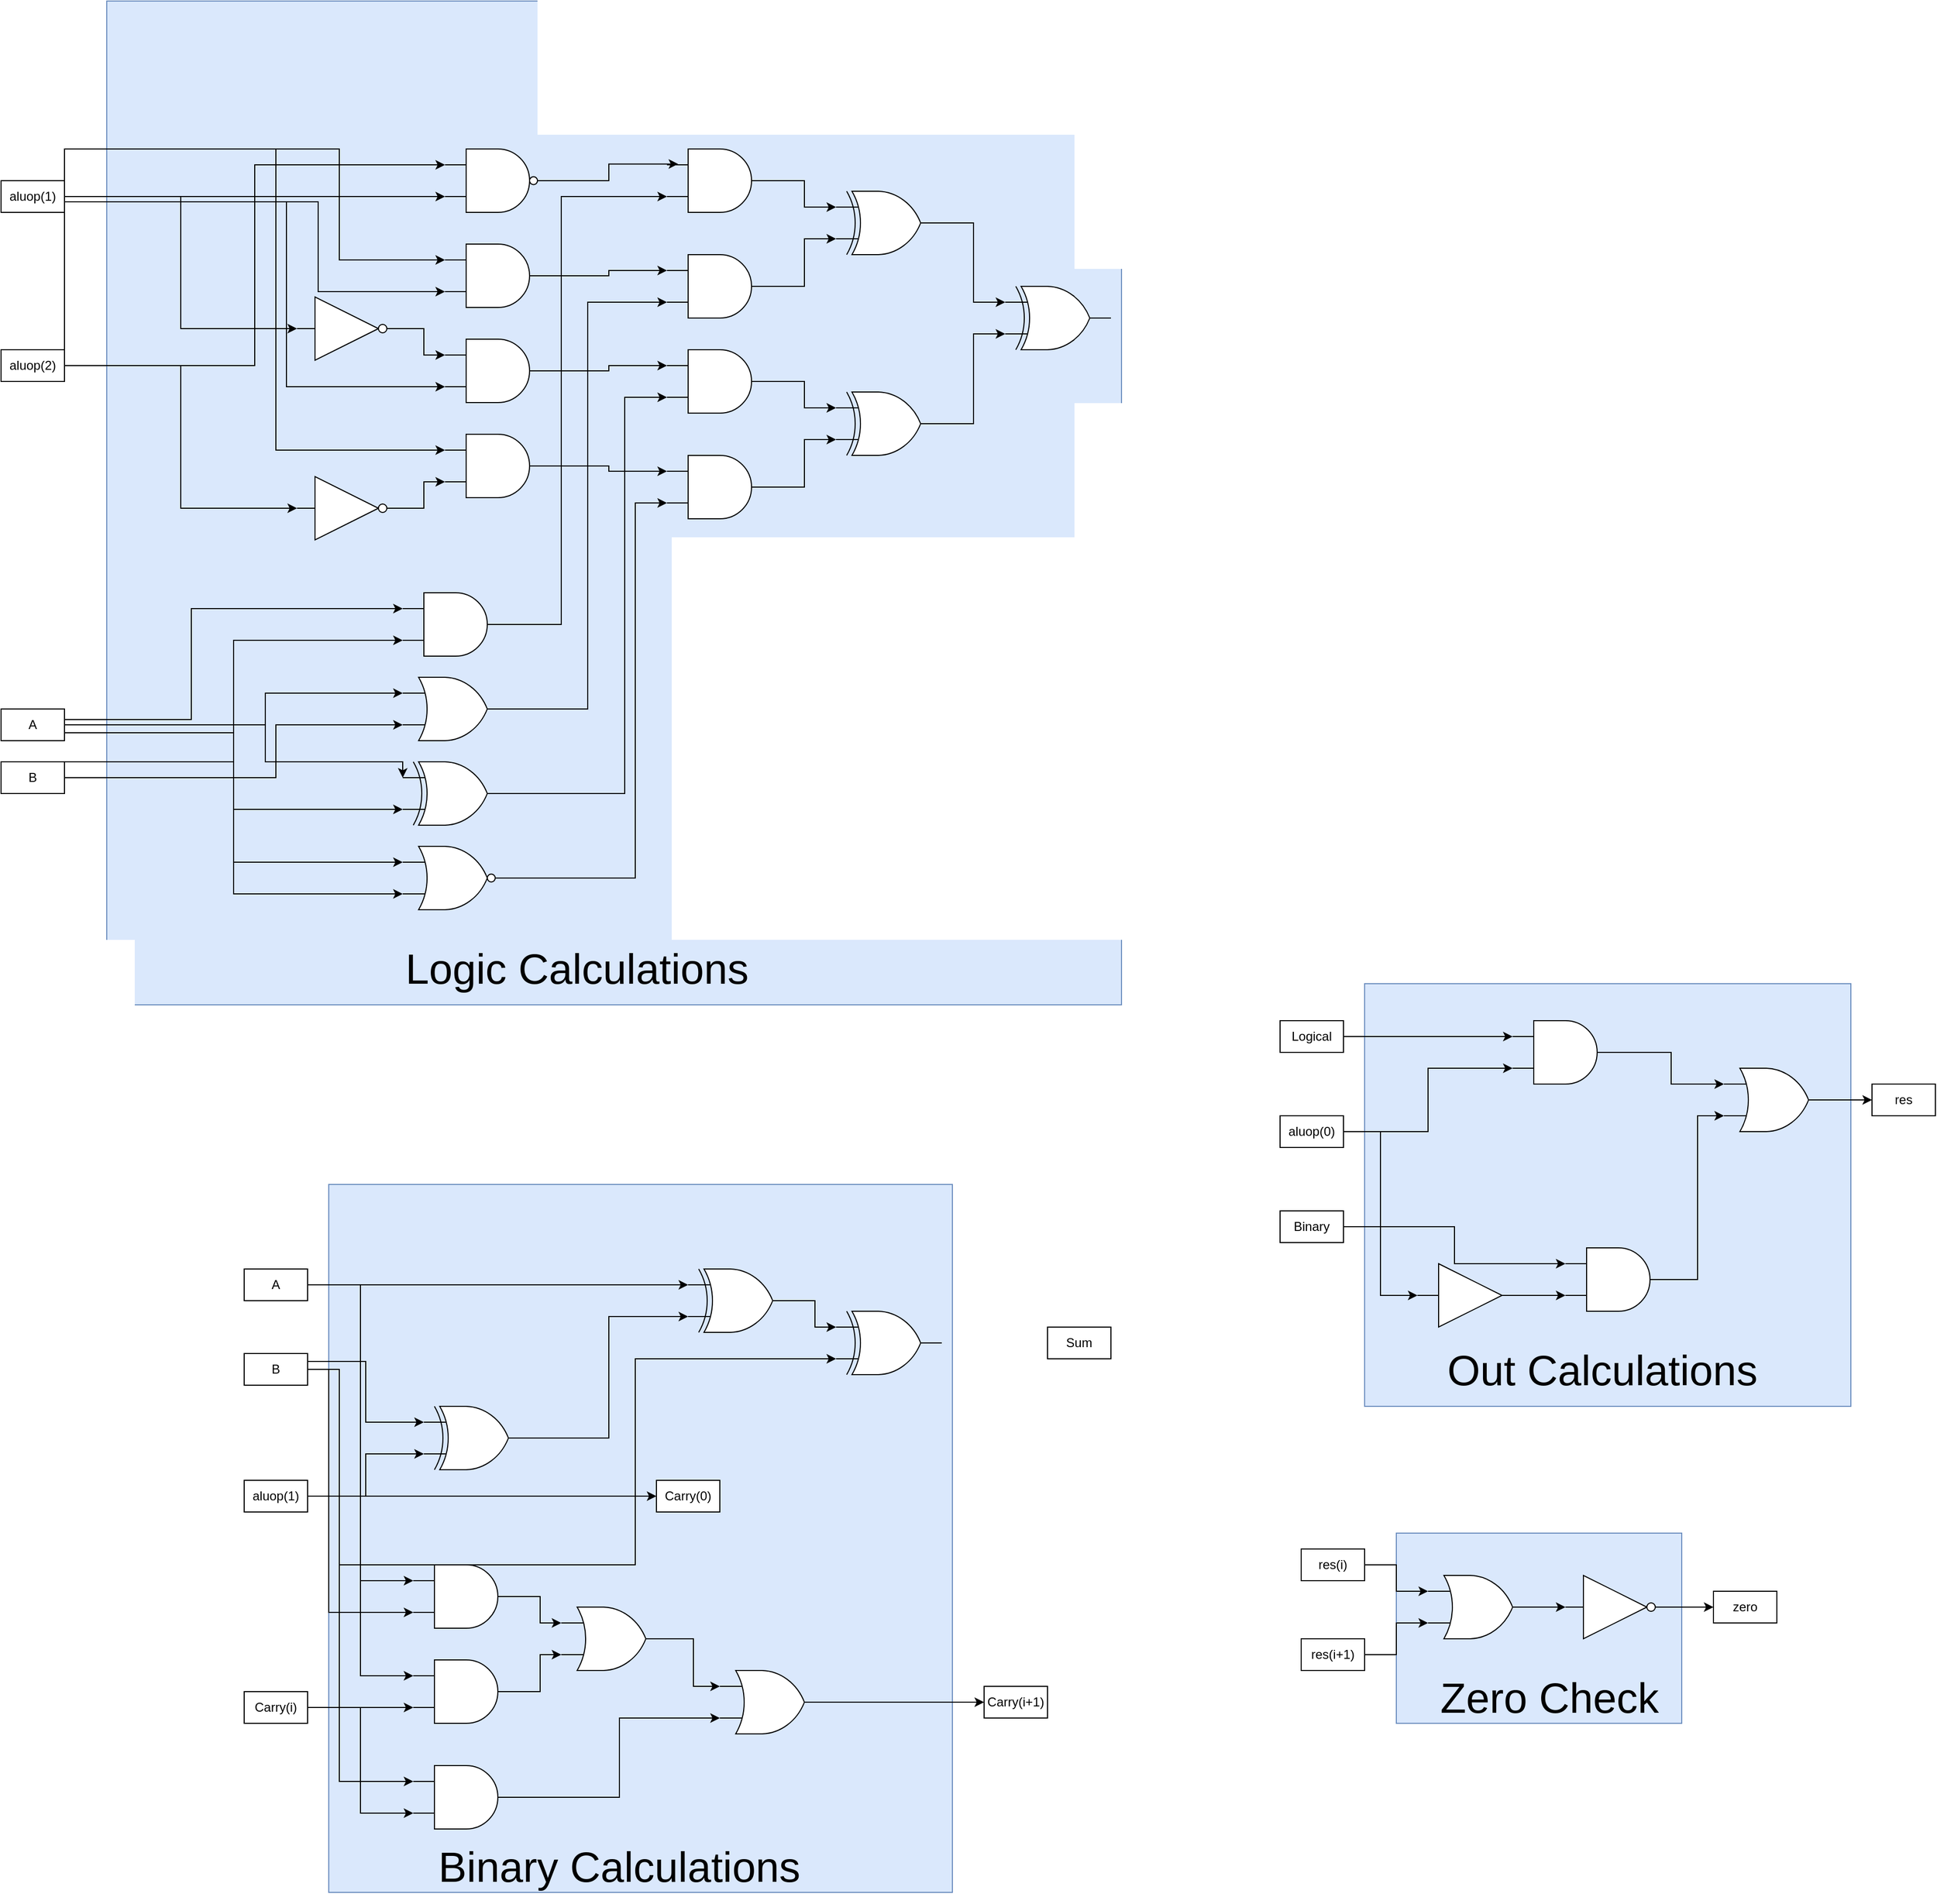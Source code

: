 <mxfile version="24.0.7" type="github">
  <diagram name="Page-1" id="0dgwUo-tSJjgy4s31wGA">
    <mxGraphModel dx="2560" dy="1287" grid="1" gridSize="10" guides="1" tooltips="1" connect="1" arrows="1" fold="1" page="1" pageScale="1" pageWidth="850" pageHeight="1100" math="0" shadow="0">
      <root>
        <mxCell id="0" />
        <mxCell id="1" parent="0" />
        <mxCell id="i6siqstiRKPXGyHys1UC-155" value="" style="rounded=0;whiteSpace=wrap;html=1;fillColor=#dae8fc;strokeColor=#6c8ebf;" vertex="1" parent="1">
          <mxGeometry x="1160" y="1620" width="270" height="180" as="geometry" />
        </mxCell>
        <mxCell id="i6siqstiRKPXGyHys1UC-143" value="" style="rounded=0;whiteSpace=wrap;html=1;fillColor=#dae8fc;strokeColor=#6c8ebf;" vertex="1" parent="1">
          <mxGeometry x="1130" y="1100" width="460" height="400" as="geometry" />
        </mxCell>
        <mxCell id="i6siqstiRKPXGyHys1UC-127" value="" style="rounded=0;whiteSpace=wrap;html=1;fillColor=#dae8fc;strokeColor=#6c8ebf;" vertex="1" parent="1">
          <mxGeometry x="150" y="1290" width="590" height="670" as="geometry" />
        </mxCell>
        <mxCell id="i6siqstiRKPXGyHys1UC-72" value="" style="rounded=0;whiteSpace=wrap;html=1;fillColor=#dae8fc;strokeColor=#6c8ebf;" vertex="1" parent="1">
          <mxGeometry x="-60" y="170" width="960" height="950" as="geometry" />
        </mxCell>
        <mxCell id="i6siqstiRKPXGyHys1UC-1" value="" style="verticalLabelPosition=bottom;shadow=0;dashed=0;align=center;html=1;verticalAlign=top;shape=mxgraph.electrical.logic_gates.logic_gate;operation=xor;" vertex="1" parent="1">
          <mxGeometry x="630" y="350" width="100" height="60" as="geometry" />
        </mxCell>
        <mxCell id="i6siqstiRKPXGyHys1UC-2" value="" style="verticalLabelPosition=bottom;shadow=0;dashed=0;align=center;html=1;verticalAlign=top;shape=mxgraph.electrical.logic_gates.logic_gate;operation=xor;" vertex="1" parent="1">
          <mxGeometry x="630" y="540" width="100" height="60" as="geometry" />
        </mxCell>
        <mxCell id="i6siqstiRKPXGyHys1UC-3" value="" style="verticalLabelPosition=bottom;shadow=0;dashed=0;align=center;html=1;verticalAlign=top;shape=mxgraph.electrical.logic_gates.logic_gate;operation=xor;" vertex="1" parent="1">
          <mxGeometry x="790" y="440" width="100" height="60" as="geometry" />
        </mxCell>
        <mxCell id="i6siqstiRKPXGyHys1UC-4" style="edgeStyle=orthogonalEdgeStyle;rounded=0;orthogonalLoop=1;jettySize=auto;html=1;exitX=1;exitY=0.5;exitDx=0;exitDy=0;exitPerimeter=0;entryX=0;entryY=0.75;entryDx=0;entryDy=0;entryPerimeter=0;" edge="1" parent="1" source="i6siqstiRKPXGyHys1UC-2" target="i6siqstiRKPXGyHys1UC-3">
          <mxGeometry relative="1" as="geometry" />
        </mxCell>
        <mxCell id="i6siqstiRKPXGyHys1UC-5" style="edgeStyle=orthogonalEdgeStyle;rounded=0;orthogonalLoop=1;jettySize=auto;html=1;exitX=1;exitY=0.5;exitDx=0;exitDy=0;exitPerimeter=0;entryX=0;entryY=0.25;entryDx=0;entryDy=0;entryPerimeter=0;" edge="1" parent="1" source="i6siqstiRKPXGyHys1UC-1" target="i6siqstiRKPXGyHys1UC-3">
          <mxGeometry relative="1" as="geometry" />
        </mxCell>
        <mxCell id="i6siqstiRKPXGyHys1UC-6" value="" style="verticalLabelPosition=bottom;shadow=0;dashed=0;align=center;html=1;verticalAlign=top;shape=mxgraph.electrical.logic_gates.logic_gate;operation=and;" vertex="1" parent="1">
          <mxGeometry x="470" y="310" width="100" height="60" as="geometry" />
        </mxCell>
        <mxCell id="i6siqstiRKPXGyHys1UC-7" value="" style="verticalLabelPosition=bottom;shadow=0;dashed=0;align=center;html=1;verticalAlign=top;shape=mxgraph.electrical.logic_gates.logic_gate;operation=and;" vertex="1" parent="1">
          <mxGeometry x="470" y="410" width="100" height="60" as="geometry" />
        </mxCell>
        <mxCell id="i6siqstiRKPXGyHys1UC-8" value="" style="verticalLabelPosition=bottom;shadow=0;dashed=0;align=center;html=1;verticalAlign=top;shape=mxgraph.electrical.logic_gates.logic_gate;operation=and;" vertex="1" parent="1">
          <mxGeometry x="470" y="500" width="100" height="60" as="geometry" />
        </mxCell>
        <mxCell id="i6siqstiRKPXGyHys1UC-9" value="" style="verticalLabelPosition=bottom;shadow=0;dashed=0;align=center;html=1;verticalAlign=top;shape=mxgraph.electrical.logic_gates.logic_gate;operation=and;" vertex="1" parent="1">
          <mxGeometry x="470" y="600" width="100" height="60" as="geometry" />
        </mxCell>
        <mxCell id="i6siqstiRKPXGyHys1UC-10" style="edgeStyle=orthogonalEdgeStyle;rounded=0;orthogonalLoop=1;jettySize=auto;html=1;exitX=1;exitY=0.5;exitDx=0;exitDy=0;exitPerimeter=0;entryX=0;entryY=0.25;entryDx=0;entryDy=0;entryPerimeter=0;" edge="1" parent="1" source="i6siqstiRKPXGyHys1UC-6" target="i6siqstiRKPXGyHys1UC-1">
          <mxGeometry relative="1" as="geometry" />
        </mxCell>
        <mxCell id="i6siqstiRKPXGyHys1UC-11" style="edgeStyle=orthogonalEdgeStyle;rounded=0;orthogonalLoop=1;jettySize=auto;html=1;exitX=1;exitY=0.5;exitDx=0;exitDy=0;exitPerimeter=0;entryX=0;entryY=0.75;entryDx=0;entryDy=0;entryPerimeter=0;" edge="1" parent="1" source="i6siqstiRKPXGyHys1UC-7" target="i6siqstiRKPXGyHys1UC-1">
          <mxGeometry relative="1" as="geometry" />
        </mxCell>
        <mxCell id="i6siqstiRKPXGyHys1UC-12" style="edgeStyle=orthogonalEdgeStyle;rounded=0;orthogonalLoop=1;jettySize=auto;html=1;exitX=1;exitY=0.5;exitDx=0;exitDy=0;exitPerimeter=0;entryX=0;entryY=0.25;entryDx=0;entryDy=0;entryPerimeter=0;" edge="1" parent="1" source="i6siqstiRKPXGyHys1UC-8" target="i6siqstiRKPXGyHys1UC-2">
          <mxGeometry relative="1" as="geometry" />
        </mxCell>
        <mxCell id="i6siqstiRKPXGyHys1UC-13" style="edgeStyle=orthogonalEdgeStyle;rounded=0;orthogonalLoop=1;jettySize=auto;html=1;exitX=1;exitY=0.5;exitDx=0;exitDy=0;exitPerimeter=0;entryX=0;entryY=0.75;entryDx=0;entryDy=0;entryPerimeter=0;" edge="1" parent="1" source="i6siqstiRKPXGyHys1UC-9" target="i6siqstiRKPXGyHys1UC-2">
          <mxGeometry relative="1" as="geometry" />
        </mxCell>
        <mxCell id="i6siqstiRKPXGyHys1UC-14" value="" style="verticalLabelPosition=bottom;shadow=0;dashed=0;align=center;html=1;verticalAlign=top;shape=mxgraph.electrical.logic_gates.logic_gate;operation=and;negating=1;negSize=0.15;" vertex="1" parent="1">
          <mxGeometry x="260" y="310" width="100" height="60" as="geometry" />
        </mxCell>
        <mxCell id="i6siqstiRKPXGyHys1UC-15" value="aluop(1)" style="whiteSpace=wrap;html=1;" vertex="1" parent="1">
          <mxGeometry x="-160" y="340" width="60" height="30" as="geometry" />
        </mxCell>
        <mxCell id="i6siqstiRKPXGyHys1UC-17" value="aluop(2)" style="whiteSpace=wrap;html=1;" vertex="1" parent="1">
          <mxGeometry x="-160" y="500" width="60" height="30" as="geometry" />
        </mxCell>
        <mxCell id="i6siqstiRKPXGyHys1UC-18" value="A" style="whiteSpace=wrap;html=1;" vertex="1" parent="1">
          <mxGeometry x="-160" y="840" width="60" height="30" as="geometry" />
        </mxCell>
        <mxCell id="i6siqstiRKPXGyHys1UC-19" value="B" style="whiteSpace=wrap;html=1;" vertex="1" parent="1">
          <mxGeometry x="-160" y="890" width="60" height="30" as="geometry" />
        </mxCell>
        <mxCell id="i6siqstiRKPXGyHys1UC-20" style="edgeStyle=orthogonalEdgeStyle;rounded=0;orthogonalLoop=1;jettySize=auto;html=1;exitX=1;exitY=0.5;exitDx=0;exitDy=0;entryX=0;entryY=0.25;entryDx=0;entryDy=0;entryPerimeter=0;" edge="1" parent="1" source="i6siqstiRKPXGyHys1UC-15" target="i6siqstiRKPXGyHys1UC-14">
          <mxGeometry relative="1" as="geometry">
            <mxPoint x="240" y="320" as="targetPoint" />
          </mxGeometry>
        </mxCell>
        <mxCell id="i6siqstiRKPXGyHys1UC-21" style="edgeStyle=orthogonalEdgeStyle;rounded=0;orthogonalLoop=1;jettySize=auto;html=1;exitX=1;exitY=0.5;exitDx=0;exitDy=0;entryX=0;entryY=0.75;entryDx=0;entryDy=0;entryPerimeter=0;" edge="1" parent="1" source="i6siqstiRKPXGyHys1UC-17" target="i6siqstiRKPXGyHys1UC-14">
          <mxGeometry relative="1" as="geometry">
            <mxPoint x="240" y="350" as="targetPoint" />
          </mxGeometry>
        </mxCell>
        <mxCell id="i6siqstiRKPXGyHys1UC-28" value="" style="verticalLabelPosition=bottom;shadow=0;dashed=0;align=center;html=1;verticalAlign=top;shape=mxgraph.electrical.logic_gates.logic_gate;operation=and;" vertex="1" parent="1">
          <mxGeometry x="260" y="490" width="100" height="60" as="geometry" />
        </mxCell>
        <mxCell id="i6siqstiRKPXGyHys1UC-29" value="" style="verticalLabelPosition=bottom;shadow=0;dashed=0;align=center;html=1;verticalAlign=top;shape=mxgraph.electrical.logic_gates.inverter_2" vertex="1" parent="1">
          <mxGeometry x="120" y="450" width="100" height="60" as="geometry" />
        </mxCell>
        <mxCell id="i6siqstiRKPXGyHys1UC-31" style="edgeStyle=orthogonalEdgeStyle;rounded=0;orthogonalLoop=1;jettySize=auto;html=1;exitX=1;exitY=0.5;exitDx=0;exitDy=0;entryX=0;entryY=0.5;entryDx=0;entryDy=0;entryPerimeter=0;" edge="1" parent="1" source="i6siqstiRKPXGyHys1UC-15" target="i6siqstiRKPXGyHys1UC-29">
          <mxGeometry relative="1" as="geometry" />
        </mxCell>
        <mxCell id="i6siqstiRKPXGyHys1UC-33" style="edgeStyle=orthogonalEdgeStyle;rounded=0;orthogonalLoop=1;jettySize=auto;html=1;exitX=1;exitY=0.5;exitDx=0;exitDy=0;exitPerimeter=0;entryX=0;entryY=0.25;entryDx=0;entryDy=0;entryPerimeter=0;" edge="1" parent="1" source="i6siqstiRKPXGyHys1UC-29" target="i6siqstiRKPXGyHys1UC-28">
          <mxGeometry relative="1" as="geometry" />
        </mxCell>
        <mxCell id="i6siqstiRKPXGyHys1UC-34" style="edgeStyle=orthogonalEdgeStyle;rounded=0;orthogonalLoop=1;jettySize=auto;html=1;exitX=1;exitY=0.5;exitDx=0;exitDy=0;entryX=0;entryY=0.75;entryDx=0;entryDy=0;entryPerimeter=0;" edge="1" parent="1" source="i6siqstiRKPXGyHys1UC-17" target="i6siqstiRKPXGyHys1UC-28">
          <mxGeometry relative="1" as="geometry">
            <Array as="points">
              <mxPoint x="110" y="360" />
              <mxPoint x="110" y="535" />
            </Array>
          </mxGeometry>
        </mxCell>
        <mxCell id="i6siqstiRKPXGyHys1UC-38" value="" style="verticalLabelPosition=bottom;shadow=0;dashed=0;align=center;html=1;verticalAlign=top;shape=mxgraph.electrical.logic_gates.logic_gate;operation=and;" vertex="1" parent="1">
          <mxGeometry x="260" y="580" width="100" height="60" as="geometry" />
        </mxCell>
        <mxCell id="i6siqstiRKPXGyHys1UC-39" value="" style="verticalLabelPosition=bottom;shadow=0;dashed=0;align=center;html=1;verticalAlign=top;shape=mxgraph.electrical.logic_gates.inverter_2" vertex="1" parent="1">
          <mxGeometry x="120" y="620" width="100" height="60" as="geometry" />
        </mxCell>
        <mxCell id="i6siqstiRKPXGyHys1UC-41" style="edgeStyle=orthogonalEdgeStyle;rounded=0;orthogonalLoop=1;jettySize=auto;html=1;exitX=1;exitY=0.5;exitDx=0;exitDy=0;exitPerimeter=0;entryX=0;entryY=0.75;entryDx=0;entryDy=0;entryPerimeter=0;" edge="1" parent="1" source="i6siqstiRKPXGyHys1UC-39" target="i6siqstiRKPXGyHys1UC-38">
          <mxGeometry relative="1" as="geometry" />
        </mxCell>
        <mxCell id="i6siqstiRKPXGyHys1UC-43" style="edgeStyle=orthogonalEdgeStyle;rounded=0;orthogonalLoop=1;jettySize=auto;html=1;exitX=1;exitY=0.5;exitDx=0;exitDy=0;entryX=0;entryY=0.5;entryDx=0;entryDy=0;entryPerimeter=0;" edge="1" parent="1" source="i6siqstiRKPXGyHys1UC-17" target="i6siqstiRKPXGyHys1UC-39">
          <mxGeometry relative="1" as="geometry" />
        </mxCell>
        <mxCell id="i6siqstiRKPXGyHys1UC-44" style="edgeStyle=orthogonalEdgeStyle;rounded=0;orthogonalLoop=1;jettySize=auto;html=1;exitX=1;exitY=0.5;exitDx=0;exitDy=0;entryX=0;entryY=0.25;entryDx=0;entryDy=0;entryPerimeter=0;" edge="1" parent="1" source="i6siqstiRKPXGyHys1UC-15" target="i6siqstiRKPXGyHys1UC-38">
          <mxGeometry relative="1" as="geometry">
            <Array as="points">
              <mxPoint x="100" y="310" />
              <mxPoint x="100" y="595" />
            </Array>
          </mxGeometry>
        </mxCell>
        <mxCell id="i6siqstiRKPXGyHys1UC-45" value="" style="verticalLabelPosition=bottom;shadow=0;dashed=0;align=center;html=1;verticalAlign=top;shape=mxgraph.electrical.logic_gates.logic_gate;operation=and;" vertex="1" parent="1">
          <mxGeometry x="260" y="400" width="100" height="60" as="geometry" />
        </mxCell>
        <mxCell id="i6siqstiRKPXGyHys1UC-46" style="edgeStyle=orthogonalEdgeStyle;rounded=0;orthogonalLoop=1;jettySize=auto;html=1;exitX=1;exitY=0.5;exitDx=0;exitDy=0;entryX=0;entryY=0.25;entryDx=0;entryDy=0;entryPerimeter=0;" edge="1" parent="1" source="i6siqstiRKPXGyHys1UC-15" target="i6siqstiRKPXGyHys1UC-45">
          <mxGeometry relative="1" as="geometry">
            <Array as="points">
              <mxPoint x="160" y="310" />
              <mxPoint x="160" y="415" />
            </Array>
          </mxGeometry>
        </mxCell>
        <mxCell id="i6siqstiRKPXGyHys1UC-47" style="edgeStyle=orthogonalEdgeStyle;rounded=0;orthogonalLoop=1;jettySize=auto;html=1;exitX=1;exitY=0.5;exitDx=0;exitDy=0;entryX=0;entryY=0.75;entryDx=0;entryDy=0;entryPerimeter=0;" edge="1" parent="1" source="i6siqstiRKPXGyHys1UC-17" target="i6siqstiRKPXGyHys1UC-45">
          <mxGeometry relative="1" as="geometry">
            <Array as="points">
              <mxPoint x="140" y="360" />
              <mxPoint x="140" y="445" />
            </Array>
          </mxGeometry>
        </mxCell>
        <mxCell id="i6siqstiRKPXGyHys1UC-48" style="edgeStyle=orthogonalEdgeStyle;rounded=0;orthogonalLoop=1;jettySize=auto;html=1;exitX=1;exitY=0.5;exitDx=0;exitDy=0;exitPerimeter=0;entryX=0;entryY=0.25;entryDx=0;entryDy=0;entryPerimeter=0;" edge="1" parent="1" source="i6siqstiRKPXGyHys1UC-38" target="i6siqstiRKPXGyHys1UC-9">
          <mxGeometry relative="1" as="geometry" />
        </mxCell>
        <mxCell id="i6siqstiRKPXGyHys1UC-50" style="edgeStyle=orthogonalEdgeStyle;rounded=0;orthogonalLoop=1;jettySize=auto;html=1;exitX=1;exitY=0.5;exitDx=0;exitDy=0;exitPerimeter=0;entryX=0;entryY=0.25;entryDx=0;entryDy=0;entryPerimeter=0;" edge="1" parent="1" source="i6siqstiRKPXGyHys1UC-28" target="i6siqstiRKPXGyHys1UC-8">
          <mxGeometry relative="1" as="geometry" />
        </mxCell>
        <mxCell id="i6siqstiRKPXGyHys1UC-51" style="edgeStyle=orthogonalEdgeStyle;rounded=0;orthogonalLoop=1;jettySize=auto;html=1;exitX=1;exitY=0.5;exitDx=0;exitDy=0;exitPerimeter=0;entryX=0;entryY=0.25;entryDx=0;entryDy=0;entryPerimeter=0;" edge="1" parent="1" source="i6siqstiRKPXGyHys1UC-45" target="i6siqstiRKPXGyHys1UC-7">
          <mxGeometry relative="1" as="geometry" />
        </mxCell>
        <mxCell id="i6siqstiRKPXGyHys1UC-52" style="edgeStyle=orthogonalEdgeStyle;rounded=0;orthogonalLoop=1;jettySize=auto;html=1;exitX=1;exitY=0.5;exitDx=0;exitDy=0;exitPerimeter=0;entryX=0.106;entryY=0.237;entryDx=0;entryDy=0;entryPerimeter=0;" edge="1" parent="1" source="i6siqstiRKPXGyHys1UC-14" target="i6siqstiRKPXGyHys1UC-6">
          <mxGeometry relative="1" as="geometry" />
        </mxCell>
        <mxCell id="i6siqstiRKPXGyHys1UC-53" value="" style="verticalLabelPosition=bottom;shadow=0;dashed=0;align=center;html=1;verticalAlign=top;shape=mxgraph.electrical.logic_gates.logic_gate;operation=and;" vertex="1" parent="1">
          <mxGeometry x="220" y="730" width="100" height="60" as="geometry" />
        </mxCell>
        <mxCell id="i6siqstiRKPXGyHys1UC-54" value="" style="verticalLabelPosition=bottom;shadow=0;dashed=0;align=center;html=1;verticalAlign=top;shape=mxgraph.electrical.logic_gates.logic_gate;operation=or;" vertex="1" parent="1">
          <mxGeometry x="220" y="810" width="100" height="60" as="geometry" />
        </mxCell>
        <mxCell id="i6siqstiRKPXGyHys1UC-55" value="" style="verticalLabelPosition=bottom;shadow=0;dashed=0;align=center;html=1;verticalAlign=top;shape=mxgraph.electrical.logic_gates.logic_gate;operation=xor;" vertex="1" parent="1">
          <mxGeometry x="220" y="890" width="100" height="60" as="geometry" />
        </mxCell>
        <mxCell id="i6siqstiRKPXGyHys1UC-56" value="" style="verticalLabelPosition=bottom;shadow=0;dashed=0;align=center;html=1;verticalAlign=top;shape=mxgraph.electrical.logic_gates.logic_gate;operation=or;negating=1;negSize=0.15;" vertex="1" parent="1">
          <mxGeometry x="220" y="970" width="100" height="60" as="geometry" />
        </mxCell>
        <mxCell id="i6siqstiRKPXGyHys1UC-57" style="edgeStyle=orthogonalEdgeStyle;rounded=0;orthogonalLoop=1;jettySize=auto;html=1;exitX=1;exitY=0.5;exitDx=0;exitDy=0;entryX=0;entryY=0.25;entryDx=0;entryDy=0;entryPerimeter=0;" edge="1" parent="1" source="i6siqstiRKPXGyHys1UC-18" target="i6siqstiRKPXGyHys1UC-53">
          <mxGeometry relative="1" as="geometry">
            <Array as="points">
              <mxPoint x="-100" y="850" />
              <mxPoint x="20" y="850" />
              <mxPoint x="20" y="745" />
            </Array>
          </mxGeometry>
        </mxCell>
        <mxCell id="i6siqstiRKPXGyHys1UC-60" style="edgeStyle=orthogonalEdgeStyle;rounded=0;orthogonalLoop=1;jettySize=auto;html=1;exitX=1;exitY=0.5;exitDx=0;exitDy=0;entryX=0;entryY=0.75;entryDx=0;entryDy=0;entryPerimeter=0;" edge="1" parent="1" source="i6siqstiRKPXGyHys1UC-19" target="i6siqstiRKPXGyHys1UC-53">
          <mxGeometry relative="1" as="geometry">
            <Array as="points">
              <mxPoint x="-100" y="890" />
              <mxPoint x="60" y="890" />
              <mxPoint x="60" y="775" />
            </Array>
          </mxGeometry>
        </mxCell>
        <mxCell id="i6siqstiRKPXGyHys1UC-62" style="edgeStyle=orthogonalEdgeStyle;rounded=0;orthogonalLoop=1;jettySize=auto;html=1;exitX=1;exitY=0.5;exitDx=0;exitDy=0;entryX=0;entryY=0.75;entryDx=0;entryDy=0;entryPerimeter=0;" edge="1" parent="1" source="i6siqstiRKPXGyHys1UC-19" target="i6siqstiRKPXGyHys1UC-54">
          <mxGeometry relative="1" as="geometry">
            <Array as="points">
              <mxPoint x="100" y="905" />
              <mxPoint x="100" y="855" />
            </Array>
          </mxGeometry>
        </mxCell>
        <mxCell id="i6siqstiRKPXGyHys1UC-63" style="edgeStyle=orthogonalEdgeStyle;rounded=0;orthogonalLoop=1;jettySize=auto;html=1;exitX=1;exitY=0.5;exitDx=0;exitDy=0;entryX=0;entryY=0.25;entryDx=0;entryDy=0;entryPerimeter=0;" edge="1" parent="1" source="i6siqstiRKPXGyHys1UC-18" target="i6siqstiRKPXGyHys1UC-54">
          <mxGeometry relative="1" as="geometry">
            <Array as="points">
              <mxPoint x="90" y="855" />
              <mxPoint x="90" y="825" />
            </Array>
          </mxGeometry>
        </mxCell>
        <mxCell id="i6siqstiRKPXGyHys1UC-64" style="edgeStyle=orthogonalEdgeStyle;rounded=0;orthogonalLoop=1;jettySize=auto;html=1;exitX=1;exitY=0.5;exitDx=0;exitDy=0;entryX=0;entryY=0.75;entryDx=0;entryDy=0;entryPerimeter=0;" edge="1" parent="1" source="i6siqstiRKPXGyHys1UC-19" target="i6siqstiRKPXGyHys1UC-55">
          <mxGeometry relative="1" as="geometry" />
        </mxCell>
        <mxCell id="i6siqstiRKPXGyHys1UC-65" style="edgeStyle=orthogonalEdgeStyle;rounded=0;orthogonalLoop=1;jettySize=auto;html=1;exitX=1;exitY=0.5;exitDx=0;exitDy=0;entryX=0;entryY=0.75;entryDx=0;entryDy=0;entryPerimeter=0;" edge="1" parent="1" source="i6siqstiRKPXGyHys1UC-19" target="i6siqstiRKPXGyHys1UC-56">
          <mxGeometry relative="1" as="geometry" />
        </mxCell>
        <mxCell id="i6siqstiRKPXGyHys1UC-66" style="edgeStyle=orthogonalEdgeStyle;rounded=0;orthogonalLoop=1;jettySize=auto;html=1;exitX=1;exitY=0.5;exitDx=0;exitDy=0;entryX=0;entryY=0.25;entryDx=0;entryDy=0;entryPerimeter=0;" edge="1" parent="1" source="i6siqstiRKPXGyHys1UC-18" target="i6siqstiRKPXGyHys1UC-55">
          <mxGeometry relative="1" as="geometry">
            <Array as="points">
              <mxPoint x="90" y="855" />
              <mxPoint x="90" y="890" />
              <mxPoint x="220" y="890" />
            </Array>
          </mxGeometry>
        </mxCell>
        <mxCell id="i6siqstiRKPXGyHys1UC-67" style="edgeStyle=orthogonalEdgeStyle;rounded=0;orthogonalLoop=1;jettySize=auto;html=1;exitX=1;exitY=0.75;exitDx=0;exitDy=0;entryX=0;entryY=0.25;entryDx=0;entryDy=0;entryPerimeter=0;" edge="1" parent="1" source="i6siqstiRKPXGyHys1UC-18" target="i6siqstiRKPXGyHys1UC-56">
          <mxGeometry relative="1" as="geometry" />
        </mxCell>
        <mxCell id="i6siqstiRKPXGyHys1UC-68" style="edgeStyle=orthogonalEdgeStyle;rounded=0;orthogonalLoop=1;jettySize=auto;html=1;exitX=1;exitY=0.5;exitDx=0;exitDy=0;exitPerimeter=0;entryX=0;entryY=0.75;entryDx=0;entryDy=0;entryPerimeter=0;" edge="1" parent="1" source="i6siqstiRKPXGyHys1UC-53" target="i6siqstiRKPXGyHys1UC-6">
          <mxGeometry relative="1" as="geometry">
            <Array as="points">
              <mxPoint x="370" y="760" />
              <mxPoint x="370" y="355" />
            </Array>
          </mxGeometry>
        </mxCell>
        <mxCell id="i6siqstiRKPXGyHys1UC-69" style="edgeStyle=orthogonalEdgeStyle;rounded=0;orthogonalLoop=1;jettySize=auto;html=1;exitX=1;exitY=0.5;exitDx=0;exitDy=0;exitPerimeter=0;entryX=0;entryY=0.75;entryDx=0;entryDy=0;entryPerimeter=0;" edge="1" parent="1" source="i6siqstiRKPXGyHys1UC-54" target="i6siqstiRKPXGyHys1UC-7">
          <mxGeometry relative="1" as="geometry" />
        </mxCell>
        <mxCell id="i6siqstiRKPXGyHys1UC-70" style="edgeStyle=orthogonalEdgeStyle;rounded=0;orthogonalLoop=1;jettySize=auto;html=1;exitX=1;exitY=0.5;exitDx=0;exitDy=0;exitPerimeter=0;entryX=0;entryY=0.75;entryDx=0;entryDy=0;entryPerimeter=0;" edge="1" parent="1" source="i6siqstiRKPXGyHys1UC-55" target="i6siqstiRKPXGyHys1UC-8">
          <mxGeometry relative="1" as="geometry">
            <Array as="points">
              <mxPoint x="430" y="920" />
              <mxPoint x="430" y="545" />
            </Array>
          </mxGeometry>
        </mxCell>
        <mxCell id="i6siqstiRKPXGyHys1UC-71" style="edgeStyle=orthogonalEdgeStyle;rounded=0;orthogonalLoop=1;jettySize=auto;html=1;exitX=1;exitY=0.5;exitDx=0;exitDy=0;exitPerimeter=0;entryX=0;entryY=0.75;entryDx=0;entryDy=0;entryPerimeter=0;" edge="1" parent="1" source="i6siqstiRKPXGyHys1UC-56" target="i6siqstiRKPXGyHys1UC-9">
          <mxGeometry relative="1" as="geometry">
            <Array as="points">
              <mxPoint x="440" y="1000" />
              <mxPoint x="440" y="645" />
            </Array>
          </mxGeometry>
        </mxCell>
        <mxCell id="i6siqstiRKPXGyHys1UC-73" value="&lt;font style=&quot;font-size: 40px;&quot;&gt;Logic Calculations&lt;/font&gt;" style="text;html=1;align=center;verticalAlign=middle;whiteSpace=wrap;rounded=0;" vertex="1" parent="1">
          <mxGeometry x="200" y="1050" width="370" height="70" as="geometry" />
        </mxCell>
        <mxCell id="i6siqstiRKPXGyHys1UC-74" value="" style="verticalLabelPosition=bottom;shadow=0;dashed=0;align=center;html=1;verticalAlign=top;shape=mxgraph.electrical.logic_gates.logic_gate;operation=and;" vertex="1" parent="1">
          <mxGeometry x="1270" y="1135" width="100" height="60" as="geometry" />
        </mxCell>
        <mxCell id="i6siqstiRKPXGyHys1UC-142" style="edgeStyle=orthogonalEdgeStyle;rounded=0;orthogonalLoop=1;jettySize=auto;html=1;exitX=1;exitY=0.5;exitDx=0;exitDy=0;exitPerimeter=0;entryX=0;entryY=0.5;entryDx=0;entryDy=0;" edge="1" parent="1" source="i6siqstiRKPXGyHys1UC-76" target="i6siqstiRKPXGyHys1UC-141">
          <mxGeometry relative="1" as="geometry" />
        </mxCell>
        <mxCell id="i6siqstiRKPXGyHys1UC-76" value="" style="verticalLabelPosition=bottom;shadow=0;dashed=0;align=center;html=1;verticalAlign=top;shape=mxgraph.electrical.logic_gates.logic_gate;operation=or;" vertex="1" parent="1">
          <mxGeometry x="1470" y="1180" width="100" height="60" as="geometry" />
        </mxCell>
        <mxCell id="i6siqstiRKPXGyHys1UC-77" style="edgeStyle=orthogonalEdgeStyle;rounded=0;orthogonalLoop=1;jettySize=auto;html=1;exitX=1;exitY=0.5;exitDx=0;exitDy=0;exitPerimeter=0;entryX=0;entryY=0.25;entryDx=0;entryDy=0;entryPerimeter=0;" edge="1" parent="1" source="i6siqstiRKPXGyHys1UC-74" target="i6siqstiRKPXGyHys1UC-76">
          <mxGeometry relative="1" as="geometry" />
        </mxCell>
        <mxCell id="i6siqstiRKPXGyHys1UC-137" style="edgeStyle=orthogonalEdgeStyle;rounded=0;orthogonalLoop=1;jettySize=auto;html=1;exitX=1;exitY=0.5;exitDx=0;exitDy=0;entryX=0;entryY=0.5;entryDx=0;entryDy=0;" edge="1" parent="1" source="i6siqstiRKPXGyHys1UC-78" target="i6siqstiRKPXGyHys1UC-135">
          <mxGeometry relative="1" as="geometry" />
        </mxCell>
        <mxCell id="i6siqstiRKPXGyHys1UC-78" value="aluop(0&lt;span style=&quot;background-color: initial;&quot;&gt;)&lt;/span&gt;" style="whiteSpace=wrap;html=1;" vertex="1" parent="1">
          <mxGeometry x="1050" y="1225" width="60" height="30" as="geometry" />
        </mxCell>
        <mxCell id="i6siqstiRKPXGyHys1UC-80" style="edgeStyle=orthogonalEdgeStyle;rounded=0;orthogonalLoop=1;jettySize=auto;html=1;exitX=1;exitY=0.5;exitDx=0;exitDy=0;entryX=0;entryY=0.75;entryDx=0;entryDy=0;entryPerimeter=0;" edge="1" parent="1" source="i6siqstiRKPXGyHys1UC-78" target="i6siqstiRKPXGyHys1UC-74">
          <mxGeometry relative="1" as="geometry" />
        </mxCell>
        <mxCell id="i6siqstiRKPXGyHys1UC-84" value="" style="verticalLabelPosition=bottom;shadow=0;dashed=0;align=center;html=1;verticalAlign=top;shape=mxgraph.electrical.logic_gates.logic_gate;operation=xor;" vertex="1" parent="1">
          <mxGeometry x="490" y="1370" width="100" height="60" as="geometry" />
        </mxCell>
        <mxCell id="i6siqstiRKPXGyHys1UC-86" value="" style="verticalLabelPosition=bottom;shadow=0;dashed=0;align=center;html=1;verticalAlign=top;shape=mxgraph.electrical.logic_gates.logic_gate;operation=xor;" vertex="1" parent="1">
          <mxGeometry x="630" y="1410" width="100" height="60" as="geometry" />
        </mxCell>
        <mxCell id="i6siqstiRKPXGyHys1UC-87" style="edgeStyle=orthogonalEdgeStyle;rounded=0;orthogonalLoop=1;jettySize=auto;html=1;exitX=1;exitY=0.5;exitDx=0;exitDy=0;exitPerimeter=0;entryX=0;entryY=0.25;entryDx=0;entryDy=0;entryPerimeter=0;" edge="1" parent="1" source="i6siqstiRKPXGyHys1UC-84" target="i6siqstiRKPXGyHys1UC-86">
          <mxGeometry relative="1" as="geometry" />
        </mxCell>
        <mxCell id="i6siqstiRKPXGyHys1UC-89" value="" style="verticalLabelPosition=bottom;shadow=0;dashed=0;align=center;html=1;verticalAlign=top;shape=mxgraph.electrical.logic_gates.logic_gate;operation=and;" vertex="1" parent="1">
          <mxGeometry x="230" y="1840" width="100" height="60" as="geometry" />
        </mxCell>
        <mxCell id="i6siqstiRKPXGyHys1UC-90" value="" style="verticalLabelPosition=bottom;shadow=0;dashed=0;align=center;html=1;verticalAlign=top;shape=mxgraph.electrical.logic_gates.logic_gate;operation=or;" vertex="1" parent="1">
          <mxGeometry x="370" y="1690" width="100" height="60" as="geometry" />
        </mxCell>
        <mxCell id="i6siqstiRKPXGyHys1UC-92" value="" style="verticalLabelPosition=bottom;shadow=0;dashed=0;align=center;html=1;verticalAlign=top;shape=mxgraph.electrical.logic_gates.logic_gate;operation=and;" vertex="1" parent="1">
          <mxGeometry x="230" y="1740" width="100" height="60" as="geometry" />
        </mxCell>
        <mxCell id="i6siqstiRKPXGyHys1UC-93" value="" style="verticalLabelPosition=bottom;shadow=0;dashed=0;align=center;html=1;verticalAlign=top;shape=mxgraph.electrical.logic_gates.logic_gate;operation=and;" vertex="1" parent="1">
          <mxGeometry x="230" y="1650" width="100" height="60" as="geometry" />
        </mxCell>
        <mxCell id="i6siqstiRKPXGyHys1UC-119" style="edgeStyle=orthogonalEdgeStyle;rounded=0;orthogonalLoop=1;jettySize=auto;html=1;exitX=1;exitY=0.5;exitDx=0;exitDy=0;exitPerimeter=0;entryX=0;entryY=0.5;entryDx=0;entryDy=0;" edge="1" parent="1" source="i6siqstiRKPXGyHys1UC-94" target="i6siqstiRKPXGyHys1UC-118">
          <mxGeometry relative="1" as="geometry" />
        </mxCell>
        <mxCell id="i6siqstiRKPXGyHys1UC-94" value="" style="verticalLabelPosition=bottom;shadow=0;dashed=0;align=center;html=1;verticalAlign=top;shape=mxgraph.electrical.logic_gates.logic_gate;operation=or;" vertex="1" parent="1">
          <mxGeometry x="520" y="1750" width="100" height="60" as="geometry" />
        </mxCell>
        <mxCell id="i6siqstiRKPXGyHys1UC-96" style="edgeStyle=orthogonalEdgeStyle;rounded=0;orthogonalLoop=1;jettySize=auto;html=1;exitX=1;exitY=0.5;exitDx=0;exitDy=0;exitPerimeter=0;entryX=0;entryY=0.25;entryDx=0;entryDy=0;entryPerimeter=0;" edge="1" parent="1" source="i6siqstiRKPXGyHys1UC-90" target="i6siqstiRKPXGyHys1UC-94">
          <mxGeometry relative="1" as="geometry" />
        </mxCell>
        <mxCell id="i6siqstiRKPXGyHys1UC-99" style="edgeStyle=orthogonalEdgeStyle;rounded=0;orthogonalLoop=1;jettySize=auto;html=1;exitX=1;exitY=0.5;exitDx=0;exitDy=0;exitPerimeter=0;entryX=0;entryY=0.25;entryDx=0;entryDy=0;entryPerimeter=0;" edge="1" parent="1" source="i6siqstiRKPXGyHys1UC-93" target="i6siqstiRKPXGyHys1UC-90">
          <mxGeometry relative="1" as="geometry" />
        </mxCell>
        <mxCell id="i6siqstiRKPXGyHys1UC-100" style="edgeStyle=orthogonalEdgeStyle;rounded=0;orthogonalLoop=1;jettySize=auto;html=1;exitX=1;exitY=0.5;exitDx=0;exitDy=0;exitPerimeter=0;entryX=0;entryY=0.75;entryDx=0;entryDy=0;entryPerimeter=0;" edge="1" parent="1" source="i6siqstiRKPXGyHys1UC-92" target="i6siqstiRKPXGyHys1UC-90">
          <mxGeometry relative="1" as="geometry" />
        </mxCell>
        <mxCell id="i6siqstiRKPXGyHys1UC-101" style="edgeStyle=orthogonalEdgeStyle;rounded=0;orthogonalLoop=1;jettySize=auto;html=1;exitX=1;exitY=0.5;exitDx=0;exitDy=0;exitPerimeter=0;entryX=0;entryY=0.75;entryDx=0;entryDy=0;entryPerimeter=0;" edge="1" parent="1" source="i6siqstiRKPXGyHys1UC-89" target="i6siqstiRKPXGyHys1UC-94">
          <mxGeometry relative="1" as="geometry" />
        </mxCell>
        <mxCell id="i6siqstiRKPXGyHys1UC-102" value="" style="verticalLabelPosition=bottom;shadow=0;dashed=0;align=center;html=1;verticalAlign=top;shape=mxgraph.electrical.logic_gates.logic_gate;operation=xor;" vertex="1" parent="1">
          <mxGeometry x="240" y="1500" width="100" height="60" as="geometry" />
        </mxCell>
        <mxCell id="i6siqstiRKPXGyHys1UC-103" value="A" style="whiteSpace=wrap;html=1;" vertex="1" parent="1">
          <mxGeometry x="70" y="1370" width="60" height="30" as="geometry" />
        </mxCell>
        <mxCell id="i6siqstiRKPXGyHys1UC-104" value="B" style="whiteSpace=wrap;html=1;" vertex="1" parent="1">
          <mxGeometry x="70" y="1450" width="60" height="30" as="geometry" />
        </mxCell>
        <mxCell id="i6siqstiRKPXGyHys1UC-117" style="edgeStyle=orthogonalEdgeStyle;rounded=0;orthogonalLoop=1;jettySize=auto;html=1;exitX=1;exitY=0.5;exitDx=0;exitDy=0;" edge="1" parent="1" source="i6siqstiRKPXGyHys1UC-105" target="i6siqstiRKPXGyHys1UC-116">
          <mxGeometry relative="1" as="geometry" />
        </mxCell>
        <mxCell id="i6siqstiRKPXGyHys1UC-105" value="aluop(1)" style="whiteSpace=wrap;html=1;" vertex="1" parent="1">
          <mxGeometry x="70" y="1570" width="60" height="30" as="geometry" />
        </mxCell>
        <mxCell id="i6siqstiRKPXGyHys1UC-106" style="edgeStyle=orthogonalEdgeStyle;rounded=0;orthogonalLoop=1;jettySize=auto;html=1;exitX=1;exitY=0.5;exitDx=0;exitDy=0;entryX=0;entryY=0.75;entryDx=0;entryDy=0;entryPerimeter=0;" edge="1" parent="1" source="i6siqstiRKPXGyHys1UC-105" target="i6siqstiRKPXGyHys1UC-102">
          <mxGeometry relative="1" as="geometry" />
        </mxCell>
        <mxCell id="i6siqstiRKPXGyHys1UC-107" style="edgeStyle=orthogonalEdgeStyle;rounded=0;orthogonalLoop=1;jettySize=auto;html=1;exitX=1;exitY=0.25;exitDx=0;exitDy=0;entryX=0;entryY=0.25;entryDx=0;entryDy=0;entryPerimeter=0;" edge="1" parent="1" source="i6siqstiRKPXGyHys1UC-104" target="i6siqstiRKPXGyHys1UC-102">
          <mxGeometry relative="1" as="geometry" />
        </mxCell>
        <mxCell id="i6siqstiRKPXGyHys1UC-108" style="edgeStyle=orthogonalEdgeStyle;rounded=0;orthogonalLoop=1;jettySize=auto;html=1;exitX=1;exitY=0.5;exitDx=0;exitDy=0;exitPerimeter=0;entryX=0;entryY=0.75;entryDx=0;entryDy=0;entryPerimeter=0;" edge="1" parent="1" source="i6siqstiRKPXGyHys1UC-102" target="i6siqstiRKPXGyHys1UC-84">
          <mxGeometry relative="1" as="geometry" />
        </mxCell>
        <mxCell id="i6siqstiRKPXGyHys1UC-109" style="edgeStyle=orthogonalEdgeStyle;rounded=0;orthogonalLoop=1;jettySize=auto;html=1;exitX=1;exitY=0.5;exitDx=0;exitDy=0;entryX=0;entryY=0.25;entryDx=0;entryDy=0;entryPerimeter=0;" edge="1" parent="1" source="i6siqstiRKPXGyHys1UC-103" target="i6siqstiRKPXGyHys1UC-84">
          <mxGeometry relative="1" as="geometry" />
        </mxCell>
        <mxCell id="i6siqstiRKPXGyHys1UC-111" style="edgeStyle=orthogonalEdgeStyle;rounded=0;orthogonalLoop=1;jettySize=auto;html=1;exitX=1;exitY=0.5;exitDx=0;exitDy=0;entryX=0;entryY=0.25;entryDx=0;entryDy=0;entryPerimeter=0;" edge="1" parent="1" source="i6siqstiRKPXGyHys1UC-103" target="i6siqstiRKPXGyHys1UC-93">
          <mxGeometry relative="1" as="geometry" />
        </mxCell>
        <mxCell id="i6siqstiRKPXGyHys1UC-112" style="edgeStyle=orthogonalEdgeStyle;rounded=0;orthogonalLoop=1;jettySize=auto;html=1;exitX=1;exitY=0.5;exitDx=0;exitDy=0;entryX=0;entryY=0.75;entryDx=0;entryDy=0;entryPerimeter=0;" edge="1" parent="1" source="i6siqstiRKPXGyHys1UC-104" target="i6siqstiRKPXGyHys1UC-93">
          <mxGeometry relative="1" as="geometry">
            <Array as="points">
              <mxPoint x="150" y="1465" />
              <mxPoint x="150" y="1695" />
            </Array>
          </mxGeometry>
        </mxCell>
        <mxCell id="i6siqstiRKPXGyHys1UC-113" style="edgeStyle=orthogonalEdgeStyle;rounded=0;orthogonalLoop=1;jettySize=auto;html=1;exitX=1;exitY=0.5;exitDx=0;exitDy=0;entryX=0;entryY=0.25;entryDx=0;entryDy=0;entryPerimeter=0;" edge="1" parent="1" source="i6siqstiRKPXGyHys1UC-103" target="i6siqstiRKPXGyHys1UC-92">
          <mxGeometry relative="1" as="geometry" />
        </mxCell>
        <mxCell id="i6siqstiRKPXGyHys1UC-114" style="edgeStyle=orthogonalEdgeStyle;rounded=0;orthogonalLoop=1;jettySize=auto;html=1;exitX=1;exitY=0.5;exitDx=0;exitDy=0;entryX=0;entryY=0.25;entryDx=0;entryDy=0;entryPerimeter=0;" edge="1" parent="1" source="i6siqstiRKPXGyHys1UC-104" target="i6siqstiRKPXGyHys1UC-89">
          <mxGeometry relative="1" as="geometry">
            <Array as="points">
              <mxPoint x="160" y="1465" />
              <mxPoint x="160" y="1855" />
            </Array>
          </mxGeometry>
        </mxCell>
        <mxCell id="i6siqstiRKPXGyHys1UC-116" value="Carry(0)" style="whiteSpace=wrap;html=1;" vertex="1" parent="1">
          <mxGeometry x="460" y="1570" width="60" height="30" as="geometry" />
        </mxCell>
        <mxCell id="i6siqstiRKPXGyHys1UC-118" value="Carry(i+1&lt;span style=&quot;background-color: initial;&quot;&gt;)&lt;/span&gt;" style="whiteSpace=wrap;html=1;" vertex="1" parent="1">
          <mxGeometry x="770" y="1765" width="60" height="30" as="geometry" />
        </mxCell>
        <mxCell id="i6siqstiRKPXGyHys1UC-121" value="Carry(i)" style="whiteSpace=wrap;html=1;" vertex="1" parent="1">
          <mxGeometry x="70" y="1770" width="60" height="30" as="geometry" />
        </mxCell>
        <mxCell id="i6siqstiRKPXGyHys1UC-122" style="edgeStyle=orthogonalEdgeStyle;rounded=0;orthogonalLoop=1;jettySize=auto;html=1;exitX=1;exitY=0.5;exitDx=0;exitDy=0;entryX=0;entryY=0.75;entryDx=0;entryDy=0;entryPerimeter=0;" edge="1" parent="1" source="i6siqstiRKPXGyHys1UC-121" target="i6siqstiRKPXGyHys1UC-92">
          <mxGeometry relative="1" as="geometry" />
        </mxCell>
        <mxCell id="i6siqstiRKPXGyHys1UC-123" style="edgeStyle=orthogonalEdgeStyle;rounded=0;orthogonalLoop=1;jettySize=auto;html=1;exitX=1;exitY=0.5;exitDx=0;exitDy=0;entryX=0;entryY=0.75;entryDx=0;entryDy=0;entryPerimeter=0;" edge="1" parent="1" source="i6siqstiRKPXGyHys1UC-121" target="i6siqstiRKPXGyHys1UC-89">
          <mxGeometry relative="1" as="geometry" />
        </mxCell>
        <mxCell id="i6siqstiRKPXGyHys1UC-124" style="edgeStyle=orthogonalEdgeStyle;rounded=0;orthogonalLoop=1;jettySize=auto;html=1;exitX=1;exitY=0.5;exitDx=0;exitDy=0;entryX=0;entryY=0.75;entryDx=0;entryDy=0;entryPerimeter=0;" edge="1" parent="1" source="i6siqstiRKPXGyHys1UC-121" target="i6siqstiRKPXGyHys1UC-86">
          <mxGeometry relative="1" as="geometry">
            <Array as="points">
              <mxPoint x="160" y="1785" />
              <mxPoint x="160" y="1650" />
              <mxPoint x="440" y="1650" />
              <mxPoint x="440" y="1455" />
            </Array>
          </mxGeometry>
        </mxCell>
        <mxCell id="i6siqstiRKPXGyHys1UC-125" value="Sum" style="whiteSpace=wrap;html=1;" vertex="1" parent="1">
          <mxGeometry x="830" y="1425" width="60" height="30" as="geometry" />
        </mxCell>
        <mxCell id="i6siqstiRKPXGyHys1UC-129" value="&lt;font style=&quot;font-size: 40px;&quot;&gt;Binary Calculations&lt;/font&gt;" style="text;html=1;align=center;verticalAlign=middle;whiteSpace=wrap;rounded=0;" vertex="1" parent="1">
          <mxGeometry x="240" y="1900" width="370" height="70" as="geometry" />
        </mxCell>
        <mxCell id="i6siqstiRKPXGyHys1UC-130" value="Logical" style="whiteSpace=wrap;html=1;" vertex="1" parent="1">
          <mxGeometry x="1050" y="1135" width="60" height="30" as="geometry" />
        </mxCell>
        <mxCell id="i6siqstiRKPXGyHys1UC-131" style="edgeStyle=orthogonalEdgeStyle;rounded=0;orthogonalLoop=1;jettySize=auto;html=1;exitX=1;exitY=0.5;exitDx=0;exitDy=0;entryX=0;entryY=0.25;entryDx=0;entryDy=0;entryPerimeter=0;" edge="1" parent="1" source="i6siqstiRKPXGyHys1UC-130" target="i6siqstiRKPXGyHys1UC-74">
          <mxGeometry relative="1" as="geometry" />
        </mxCell>
        <mxCell id="i6siqstiRKPXGyHys1UC-133" value="Binary" style="whiteSpace=wrap;html=1;" vertex="1" parent="1">
          <mxGeometry x="1050" y="1315" width="60" height="30" as="geometry" />
        </mxCell>
        <mxCell id="i6siqstiRKPXGyHys1UC-135" value="" style="verticalLabelPosition=bottom;shadow=0;dashed=0;align=center;html=1;verticalAlign=top;shape=mxgraph.electrical.logic_gates.buffer2;" vertex="1" parent="1">
          <mxGeometry x="1180" y="1365" width="100" height="60" as="geometry" />
        </mxCell>
        <mxCell id="i6siqstiRKPXGyHys1UC-136" value="" style="verticalLabelPosition=bottom;shadow=0;dashed=0;align=center;html=1;verticalAlign=top;shape=mxgraph.electrical.logic_gates.logic_gate;operation=and;" vertex="1" parent="1">
          <mxGeometry x="1320" y="1350" width="100" height="60" as="geometry" />
        </mxCell>
        <mxCell id="i6siqstiRKPXGyHys1UC-138" style="edgeStyle=orthogonalEdgeStyle;rounded=0;orthogonalLoop=1;jettySize=auto;html=1;exitX=1;exitY=0.5;exitDx=0;exitDy=0;entryX=0;entryY=0.75;entryDx=0;entryDy=0;entryPerimeter=0;" edge="1" parent="1" source="i6siqstiRKPXGyHys1UC-135" target="i6siqstiRKPXGyHys1UC-136">
          <mxGeometry relative="1" as="geometry" />
        </mxCell>
        <mxCell id="i6siqstiRKPXGyHys1UC-139" style="edgeStyle=orthogonalEdgeStyle;rounded=0;orthogonalLoop=1;jettySize=auto;html=1;exitX=1;exitY=0.5;exitDx=0;exitDy=0;entryX=0;entryY=0.25;entryDx=0;entryDy=0;entryPerimeter=0;" edge="1" parent="1" source="i6siqstiRKPXGyHys1UC-133" target="i6siqstiRKPXGyHys1UC-136">
          <mxGeometry relative="1" as="geometry" />
        </mxCell>
        <mxCell id="i6siqstiRKPXGyHys1UC-140" style="edgeStyle=orthogonalEdgeStyle;rounded=0;orthogonalLoop=1;jettySize=auto;html=1;exitX=1;exitY=0.5;exitDx=0;exitDy=0;exitPerimeter=0;entryX=0;entryY=0.75;entryDx=0;entryDy=0;entryPerimeter=0;" edge="1" parent="1" source="i6siqstiRKPXGyHys1UC-136" target="i6siqstiRKPXGyHys1UC-76">
          <mxGeometry relative="1" as="geometry" />
        </mxCell>
        <mxCell id="i6siqstiRKPXGyHys1UC-141" value="res" style="whiteSpace=wrap;html=1;" vertex="1" parent="1">
          <mxGeometry x="1610" y="1195" width="60" height="30" as="geometry" />
        </mxCell>
        <mxCell id="i6siqstiRKPXGyHys1UC-144" value="&lt;span style=&quot;font-size: 40px;&quot;&gt;Out Calculations&lt;/span&gt;" style="text;html=1;align=center;verticalAlign=middle;whiteSpace=wrap;rounded=0;" vertex="1" parent="1">
          <mxGeometry x="1170" y="1430" width="370" height="70" as="geometry" />
        </mxCell>
        <mxCell id="i6siqstiRKPXGyHys1UC-145" value="res(i)" style="whiteSpace=wrap;html=1;" vertex="1" parent="1">
          <mxGeometry x="1070" y="1635" width="60" height="30" as="geometry" />
        </mxCell>
        <mxCell id="i6siqstiRKPXGyHys1UC-146" value="res(i+1)" style="whiteSpace=wrap;html=1;" vertex="1" parent="1">
          <mxGeometry x="1070" y="1720" width="60" height="30" as="geometry" />
        </mxCell>
        <mxCell id="i6siqstiRKPXGyHys1UC-149" value="" style="verticalLabelPosition=bottom;shadow=0;dashed=0;align=center;html=1;verticalAlign=top;shape=mxgraph.electrical.logic_gates.logic_gate;operation=or;" vertex="1" parent="1">
          <mxGeometry x="1190" y="1660" width="100" height="60" as="geometry" />
        </mxCell>
        <mxCell id="i6siqstiRKPXGyHys1UC-157" style="edgeStyle=orthogonalEdgeStyle;rounded=0;orthogonalLoop=1;jettySize=auto;html=1;exitX=1;exitY=0.5;exitDx=0;exitDy=0;exitPerimeter=0;" edge="1" parent="1" source="i6siqstiRKPXGyHys1UC-150" target="i6siqstiRKPXGyHys1UC-156">
          <mxGeometry relative="1" as="geometry" />
        </mxCell>
        <mxCell id="i6siqstiRKPXGyHys1UC-150" value="" style="verticalLabelPosition=bottom;shadow=0;dashed=0;align=center;html=1;verticalAlign=top;shape=mxgraph.electrical.logic_gates.inverter_2" vertex="1" parent="1">
          <mxGeometry x="1320" y="1660" width="100" height="60" as="geometry" />
        </mxCell>
        <mxCell id="i6siqstiRKPXGyHys1UC-152" style="edgeStyle=orthogonalEdgeStyle;rounded=0;orthogonalLoop=1;jettySize=auto;html=1;exitX=1;exitY=0.5;exitDx=0;exitDy=0;entryX=0;entryY=0.75;entryDx=0;entryDy=0;entryPerimeter=0;" edge="1" parent="1" source="i6siqstiRKPXGyHys1UC-146" target="i6siqstiRKPXGyHys1UC-149">
          <mxGeometry relative="1" as="geometry" />
        </mxCell>
        <mxCell id="i6siqstiRKPXGyHys1UC-153" style="edgeStyle=orthogonalEdgeStyle;rounded=0;orthogonalLoop=1;jettySize=auto;html=1;exitX=1;exitY=0.5;exitDx=0;exitDy=0;entryX=0;entryY=0.25;entryDx=0;entryDy=0;entryPerimeter=0;" edge="1" parent="1" source="i6siqstiRKPXGyHys1UC-145" target="i6siqstiRKPXGyHys1UC-149">
          <mxGeometry relative="1" as="geometry" />
        </mxCell>
        <mxCell id="i6siqstiRKPXGyHys1UC-154" style="edgeStyle=orthogonalEdgeStyle;rounded=0;orthogonalLoop=1;jettySize=auto;html=1;exitX=1;exitY=0.5;exitDx=0;exitDy=0;exitPerimeter=0;entryX=0;entryY=0.5;entryDx=0;entryDy=0;entryPerimeter=0;" edge="1" parent="1" source="i6siqstiRKPXGyHys1UC-149" target="i6siqstiRKPXGyHys1UC-150">
          <mxGeometry relative="1" as="geometry" />
        </mxCell>
        <mxCell id="i6siqstiRKPXGyHys1UC-156" value="zero" style="whiteSpace=wrap;html=1;" vertex="1" parent="1">
          <mxGeometry x="1460" y="1675" width="60" height="30" as="geometry" />
        </mxCell>
        <mxCell id="i6siqstiRKPXGyHys1UC-158" value="&lt;span style=&quot;font-size: 40px;&quot;&gt;Zero Check&lt;/span&gt;" style="text;html=1;align=center;verticalAlign=middle;whiteSpace=wrap;rounded=0;" vertex="1" parent="1">
          <mxGeometry x="1120" y="1740" width="370" height="70" as="geometry" />
        </mxCell>
      </root>
    </mxGraphModel>
  </diagram>
</mxfile>
